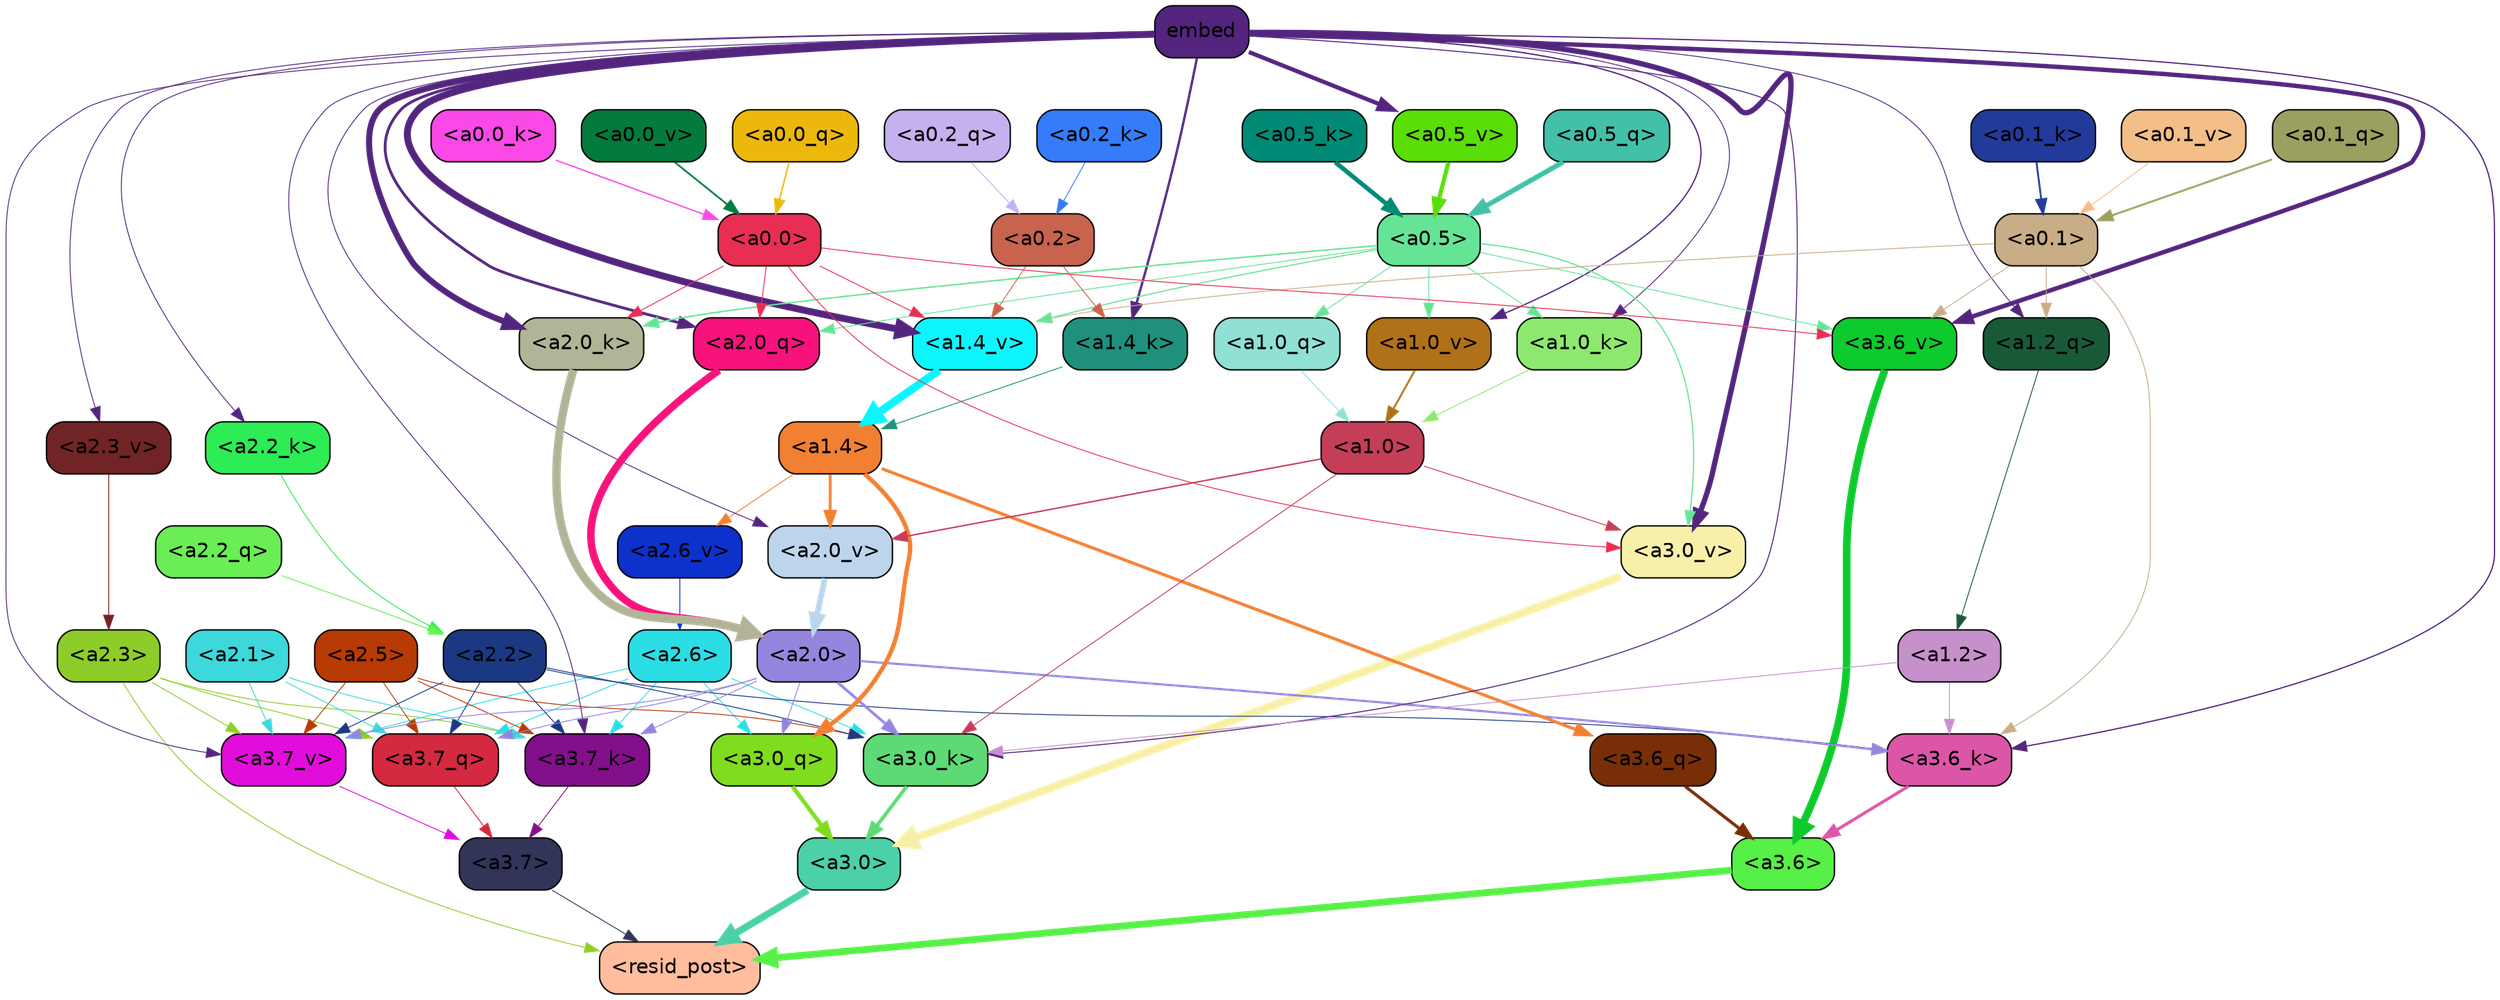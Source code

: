 strict digraph "" {
	graph [bgcolor=transparent,
		layout=dot,
		overlap=false,
		splines=true
	];
	"<a3.7>"	[color=black,
		fillcolor="#323458",
		fontname=Helvetica,
		shape=box,
		style="filled, rounded"];
	"<resid_post>"	[color=black,
		fillcolor="#ffbd9e",
		fontname=Helvetica,
		shape=box,
		style="filled, rounded"];
	"<a3.7>" -> "<resid_post>"	[color="#323458",
		penwidth=0.6];
	"<a3.6>"	[color=black,
		fillcolor="#56f046",
		fontname=Helvetica,
		shape=box,
		style="filled, rounded"];
	"<a3.6>" -> "<resid_post>"	[color="#56f046",
		penwidth=4.7534414529800415];
	"<a3.0>"	[color=black,
		fillcolor="#4bd0a7",
		fontname=Helvetica,
		shape=box,
		style="filled, rounded"];
	"<a3.0>" -> "<resid_post>"	[color="#4bd0a7",
		penwidth=4.898576855659485];
	"<a2.3>"	[color=black,
		fillcolor="#8ecd29",
		fontname=Helvetica,
		shape=box,
		style="filled, rounded"];
	"<a2.3>" -> "<resid_post>"	[color="#8ecd29",
		penwidth=0.6];
	"<a3.7_q>"	[color=black,
		fillcolor="#d42940",
		fontname=Helvetica,
		shape=box,
		style="filled, rounded"];
	"<a2.3>" -> "<a3.7_q>"	[color="#8ecd29",
		penwidth=0.6];
	"<a3.7_k>"	[color=black,
		fillcolor="#830f8b",
		fontname=Helvetica,
		shape=box,
		style="filled, rounded"];
	"<a2.3>" -> "<a3.7_k>"	[color="#8ecd29",
		penwidth=0.6];
	"<a3.7_v>"	[color=black,
		fillcolor="#e20ddb",
		fontname=Helvetica,
		shape=box,
		style="filled, rounded"];
	"<a2.3>" -> "<a3.7_v>"	[color="#8ecd29",
		penwidth=0.6];
	"<a3.7_q>" -> "<a3.7>"	[color="#d42940",
		penwidth=0.6];
	"<a3.6_q>"	[color=black,
		fillcolor="#782f08",
		fontname=Helvetica,
		shape=box,
		style="filled, rounded"];
	"<a3.6_q>" -> "<a3.6>"	[color="#782f08",
		penwidth=2.160832464694977];
	"<a3.0_q>"	[color=black,
		fillcolor="#7fdc1f",
		fontname=Helvetica,
		shape=box,
		style="filled, rounded"];
	"<a3.0_q>" -> "<a3.0>"	[color="#7fdc1f",
		penwidth=2.870753765106201];
	"<a3.7_k>" -> "<a3.7>"	[color="#830f8b",
		penwidth=0.6];
	"<a3.6_k>"	[color=black,
		fillcolor="#dc56a7",
		fontname=Helvetica,
		shape=box,
		style="filled, rounded"];
	"<a3.6_k>" -> "<a3.6>"	[color="#dc56a7",
		penwidth=2.13908451795578];
	"<a3.0_k>"	[color=black,
		fillcolor="#5dda75",
		fontname=Helvetica,
		shape=box,
		style="filled, rounded"];
	"<a3.0_k>" -> "<a3.0>"	[color="#5dda75",
		penwidth=2.520303964614868];
	"<a3.7_v>" -> "<a3.7>"	[color="#e20ddb",
		penwidth=0.6];
	"<a3.6_v>"	[color=black,
		fillcolor="#0dcb2c",
		fontname=Helvetica,
		shape=box,
		style="filled, rounded"];
	"<a3.6_v>" -> "<a3.6>"	[color="#0dcb2c",
		penwidth=5.297133803367615];
	"<a3.0_v>"	[color=black,
		fillcolor="#f8f0a9",
		fontname=Helvetica,
		shape=box,
		style="filled, rounded"];
	"<a3.0_v>" -> "<a3.0>"	[color="#f8f0a9",
		penwidth=5.680712580680847];
	"<a2.6>"	[color=black,
		fillcolor="#2bdee6",
		fontname=Helvetica,
		shape=box,
		style="filled, rounded"];
	"<a2.6>" -> "<a3.7_q>"	[color="#2bdee6",
		penwidth=0.6];
	"<a2.6>" -> "<a3.0_q>"	[color="#2bdee6",
		penwidth=0.6];
	"<a2.6>" -> "<a3.7_k>"	[color="#2bdee6",
		penwidth=0.6];
	"<a2.6>" -> "<a3.0_k>"	[color="#2bdee6",
		penwidth=0.6];
	"<a2.6>" -> "<a3.7_v>"	[color="#2bdee6",
		penwidth=0.6];
	"<a2.5>"	[color=black,
		fillcolor="#b83a04",
		fontname=Helvetica,
		shape=box,
		style="filled, rounded"];
	"<a2.5>" -> "<a3.7_q>"	[color="#b83a04",
		penwidth=0.6];
	"<a2.5>" -> "<a3.7_k>"	[color="#b83a04",
		penwidth=0.6];
	"<a2.5>" -> "<a3.0_k>"	[color="#b83a04",
		penwidth=0.6];
	"<a2.5>" -> "<a3.7_v>"	[color="#b83a04",
		penwidth=0.6];
	"<a2.2>"	[color=black,
		fillcolor="#1b3982",
		fontname=Helvetica,
		shape=box,
		style="filled, rounded"];
	"<a2.2>" -> "<a3.7_q>"	[color="#1b3982",
		penwidth=0.6];
	"<a2.2>" -> "<a3.7_k>"	[color="#1b3982",
		penwidth=0.6];
	"<a2.2>" -> "<a3.6_k>"	[color="#1b3982",
		penwidth=0.6];
	"<a2.2>" -> "<a3.0_k>"	[color="#1b3982",
		penwidth=0.6];
	"<a2.2>" -> "<a3.7_v>"	[color="#1b3982",
		penwidth=0.6];
	"<a2.1>"	[color=black,
		fillcolor="#3dd8db",
		fontname=Helvetica,
		shape=box,
		style="filled, rounded"];
	"<a2.1>" -> "<a3.7_q>"	[color="#3dd8db",
		penwidth=0.6];
	"<a2.1>" -> "<a3.7_k>"	[color="#3dd8db",
		penwidth=0.6];
	"<a2.1>" -> "<a3.7_v>"	[color="#3dd8db",
		penwidth=0.6];
	"<a2.0>"	[color=black,
		fillcolor="#9486de",
		fontname=Helvetica,
		shape=box,
		style="filled, rounded"];
	"<a2.0>" -> "<a3.7_q>"	[color="#9486de",
		penwidth=0.6];
	"<a2.0>" -> "<a3.0_q>"	[color="#9486de",
		penwidth=0.6];
	"<a2.0>" -> "<a3.7_k>"	[color="#9486de",
		penwidth=0.6];
	"<a2.0>" -> "<a3.6_k>"	[color="#9486de",
		penwidth=1.4784413101151586];
	"<a2.0>" -> "<a3.0_k>"	[color="#9486de",
		penwidth=1.8858084231615067];
	"<a2.0>" -> "<a3.7_v>"	[color="#9486de",
		penwidth=0.6];
	"<a1.4>"	[color=black,
		fillcolor="#f18032",
		fontname=Helvetica,
		shape=box,
		style="filled, rounded"];
	"<a1.4>" -> "<a3.6_q>"	[color="#f18032",
		penwidth=2.149975523352623];
	"<a1.4>" -> "<a3.0_q>"	[color="#f18032",
		penwidth=3.0018038749694824];
	"<a2.6_v>"	[color=black,
		fillcolor="#0d31cb",
		fontname=Helvetica,
		shape=box,
		style="filled, rounded"];
	"<a1.4>" -> "<a2.6_v>"	[color="#f18032",
		penwidth=0.6];
	"<a2.0_v>"	[color=black,
		fillcolor="#bcd5ed",
		fontname=Helvetica,
		shape=box,
		style="filled, rounded"];
	"<a1.4>" -> "<a2.0_v>"	[color="#f18032",
		penwidth=1.925402581691742];
	embed	[color=black,
		fillcolor="#53257e",
		fontname=Helvetica,
		shape=box,
		style="filled, rounded"];
	embed -> "<a3.7_k>"	[color="#53257e",
		penwidth=0.6];
	embed -> "<a3.6_k>"	[color="#53257e",
		penwidth=0.8552796393632889];
	embed -> "<a3.0_k>"	[color="#53257e",
		penwidth=0.691851794719696];
	embed -> "<a3.7_v>"	[color="#53257e",
		penwidth=0.6];
	embed -> "<a3.6_v>"	[color="#53257e",
		penwidth=3.067279100418091];
	embed -> "<a3.0_v>"	[color="#53257e",
		penwidth=3.6927278637886047];
	"<a2.0_q>"	[color=black,
		fillcolor="#f7127c",
		fontname=Helvetica,
		shape=box,
		style="filled, rounded"];
	embed -> "<a2.0_q>"	[color="#53257e",
		penwidth=1.944248914718628];
	"<a2.2_k>"	[color=black,
		fillcolor="#2dec55",
		fontname=Helvetica,
		shape=box,
		style="filled, rounded"];
	embed -> "<a2.2_k>"	[color="#53257e",
		penwidth=0.6];
	"<a2.0_k>"	[color=black,
		fillcolor="#b2b497",
		fontname=Helvetica,
		shape=box,
		style="filled, rounded"];
	embed -> "<a2.0_k>"	[color="#53257e",
		penwidth=4.198909968137741];
	"<a2.3_v>"	[color=black,
		fillcolor="#712425",
		fontname=Helvetica,
		shape=box,
		style="filled, rounded"];
	embed -> "<a2.3_v>"	[color="#53257e",
		penwidth=0.6];
	embed -> "<a2.0_v>"	[color="#53257e",
		penwidth=0.6];
	"<a1.2_q>"	[color=black,
		fillcolor="#185a38",
		fontname=Helvetica,
		shape=box,
		style="filled, rounded"];
	embed -> "<a1.2_q>"	[color="#53257e",
		penwidth=0.6];
	"<a1.4_k>"	[color=black,
		fillcolor="#1f907d",
		fontname=Helvetica,
		shape=box,
		style="filled, rounded"];
	embed -> "<a1.4_k>"	[color="#53257e",
		penwidth=1.6299549341201782];
	"<a1.0_k>"	[color=black,
		fillcolor="#8de96e",
		fontname=Helvetica,
		shape=box,
		style="filled, rounded"];
	embed -> "<a1.0_k>"	[color="#53257e",
		penwidth=0.6];
	"<a1.4_v>"	[color=black,
		fillcolor="#0cf5fd",
		fontname=Helvetica,
		shape=box,
		style="filled, rounded"];
	embed -> "<a1.4_v>"	[color="#53257e",
		penwidth=4.780120432376862];
	"<a1.0_v>"	[color=black,
		fillcolor="#b07118",
		fontname=Helvetica,
		shape=box,
		style="filled, rounded"];
	embed -> "<a1.0_v>"	[color="#53257e",
		penwidth=0.8886437299661338];
	"<a0.5_v>"	[color=black,
		fillcolor="#59de08",
		fontname=Helvetica,
		shape=box,
		style="filled, rounded"];
	embed -> "<a0.5_v>"	[color="#53257e",
		penwidth=2.905687689781189];
	"<a1.2>"	[color=black,
		fillcolor="#c690ca",
		fontname=Helvetica,
		shape=box,
		style="filled, rounded"];
	"<a1.2>" -> "<a3.6_k>"	[color="#c690ca",
		penwidth=0.6];
	"<a1.2>" -> "<a3.0_k>"	[color="#c690ca",
		penwidth=0.6];
	"<a0.1>"	[color=black,
		fillcolor="#c8ad87",
		fontname=Helvetica,
		shape=box,
		style="filled, rounded"];
	"<a0.1>" -> "<a3.6_k>"	[color="#c8ad87",
		penwidth=0.6];
	"<a0.1>" -> "<a3.6_v>"	[color="#c8ad87",
		penwidth=0.6];
	"<a0.1>" -> "<a1.2_q>"	[color="#c8ad87",
		penwidth=0.6];
	"<a0.1>" -> "<a1.4_v>"	[color="#c8ad87",
		penwidth=0.6];
	"<a1.0>"	[color=black,
		fillcolor="#c43e58",
		fontname=Helvetica,
		shape=box,
		style="filled, rounded"];
	"<a1.0>" -> "<a3.0_k>"	[color="#c43e58",
		penwidth=0.6];
	"<a1.0>" -> "<a3.0_v>"	[color="#c43e58",
		penwidth=0.6];
	"<a1.0>" -> "<a2.0_v>"	[color="#c43e58",
		penwidth=0.9920598268508911];
	"<a0.5>"	[color=black,
		fillcolor="#66e496",
		fontname=Helvetica,
		shape=box,
		style="filled, rounded"];
	"<a0.5>" -> "<a3.6_v>"	[color="#66e496",
		penwidth=0.6];
	"<a0.5>" -> "<a3.0_v>"	[color="#66e496",
		penwidth=0.8028683364391327];
	"<a0.5>" -> "<a2.0_q>"	[color="#66e496",
		penwidth=0.6];
	"<a0.5>" -> "<a2.0_k>"	[color="#66e496",
		penwidth=0.9883035719394684];
	"<a1.0_q>"	[color=black,
		fillcolor="#91e0d4",
		fontname=Helvetica,
		shape=box,
		style="filled, rounded"];
	"<a0.5>" -> "<a1.0_q>"	[color="#66e496",
		penwidth=0.6];
	"<a0.5>" -> "<a1.0_k>"	[color="#66e496",
		penwidth=0.6];
	"<a0.5>" -> "<a1.4_v>"	[color="#66e496",
		penwidth=0.7686666250228882];
	"<a0.5>" -> "<a1.0_v>"	[color="#66e496",
		penwidth=0.6];
	"<a0.0>"	[color=black,
		fillcolor="#e92e54",
		fontname=Helvetica,
		shape=box,
		style="filled, rounded"];
	"<a0.0>" -> "<a3.6_v>"	[color="#e92e54",
		penwidth=0.6];
	"<a0.0>" -> "<a3.0_v>"	[color="#e92e54",
		penwidth=0.6];
	"<a0.0>" -> "<a2.0_q>"	[color="#e92e54",
		penwidth=0.6];
	"<a0.0>" -> "<a2.0_k>"	[color="#e92e54",
		penwidth=0.6];
	"<a0.0>" -> "<a1.4_v>"	[color="#e92e54",
		penwidth=0.6];
	"<a2.2_q>"	[color=black,
		fillcolor="#6bed56",
		fontname=Helvetica,
		shape=box,
		style="filled, rounded"];
	"<a2.2_q>" -> "<a2.2>"	[color="#6bed56",
		penwidth=0.6];
	"<a2.0_q>" -> "<a2.0>"	[color="#f7127c",
		penwidth=5.1847569942474365];
	"<a2.2_k>" -> "<a2.2>"	[color="#2dec55",
		penwidth=0.6149471998214722];
	"<a2.0_k>" -> "<a2.0>"	[color="#b2b497",
		penwidth=5.773491740226746];
	"<a2.6_v>" -> "<a2.6>"	[color="#0d31cb",
		penwidth=0.6];
	"<a2.3_v>" -> "<a2.3>"	[color="#712425",
		penwidth=0.6];
	"<a2.0_v>" -> "<a2.0>"	[color="#bcd5ed",
		penwidth=3.9731863737106323];
	"<a1.2_q>" -> "<a1.2>"	[color="#185a38",
		penwidth=0.6];
	"<a1.0_q>" -> "<a1.0>"	[color="#91e0d4",
		penwidth=0.6];
	"<a1.4_k>" -> "<a1.4>"	[color="#1f907d",
		penwidth=0.6];
	"<a1.0_k>" -> "<a1.0>"	[color="#8de96e",
		penwidth=0.6];
	"<a1.4_v>" -> "<a1.4>"	[color="#0cf5fd",
		penwidth=5.565408229827881];
	"<a1.0_v>" -> "<a1.0>"	[color="#b07118",
		penwidth=1.3358666002750397];
	"<a0.2>"	[color=black,
		fillcolor="#c8644e",
		fontname=Helvetica,
		shape=box,
		style="filled, rounded"];
	"<a0.2>" -> "<a1.4_k>"	[color="#c8644e",
		penwidth=0.6];
	"<a0.2>" -> "<a1.4_v>"	[color="#c8644e",
		penwidth=0.6];
	"<a0.5_q>"	[color=black,
		fillcolor="#42c1a8",
		fontname=Helvetica,
		shape=box,
		style="filled, rounded"];
	"<a0.5_q>" -> "<a0.5>"	[color="#42c1a8",
		penwidth=3.473052144050598];
	"<a0.2_q>"	[color=black,
		fillcolor="#c5b1ed",
		fontname=Helvetica,
		shape=box,
		style="filled, rounded"];
	"<a0.2_q>" -> "<a0.2>"	[color="#c5b1ed",
		penwidth=0.615731954574585];
	"<a0.1_q>"	[color=black,
		fillcolor="#9b9f60",
		fontname=Helvetica,
		shape=box,
		style="filled, rounded"];
	"<a0.1_q>" -> "<a0.1>"	[color="#9b9f60",
		penwidth=1.372210443019867];
	"<a0.0_q>"	[color=black,
		fillcolor="#edb80c",
		fontname=Helvetica,
		shape=box,
		style="filled, rounded"];
	"<a0.0_q>" -> "<a0.0>"	[color="#edb80c",
		penwidth=0.9833199977874756];
	"<a0.5_k>"	[color=black,
		fillcolor="#018a75",
		fontname=Helvetica,
		shape=box,
		style="filled, rounded"];
	"<a0.5_k>" -> "<a0.5>"	[color="#018a75",
		penwidth=3.105746805667877];
	"<a0.2_k>"	[color=black,
		fillcolor="#347cfa",
		fontname=Helvetica,
		shape=box,
		style="filled, rounded"];
	"<a0.2_k>" -> "<a0.2>"	[color="#347cfa",
		penwidth=0.6];
	"<a0.1_k>"	[color=black,
		fillcolor="#223a9a",
		fontname=Helvetica,
		shape=box,
		style="filled, rounded"];
	"<a0.1_k>" -> "<a0.1>"	[color="#223a9a",
		penwidth=1.2916463017463684];
	"<a0.0_k>"	[color=black,
		fillcolor="#fa49e6",
		fontname=Helvetica,
		shape=box,
		style="filled, rounded"];
	"<a0.0_k>" -> "<a0.0>"	[color="#fa49e6",
		penwidth=0.9117016792297363];
	"<a0.5_v>" -> "<a0.5>"	[color="#59de08",
		penwidth=2.9294926524162292];
	"<a0.1_v>"	[color=black,
		fillcolor="#f3be88",
		fontname=Helvetica,
		shape=box,
		style="filled, rounded"];
	"<a0.1_v>" -> "<a0.1>"	[color="#f3be88",
		penwidth=0.6];
	"<a0.0_v>"	[color=black,
		fillcolor="#037b3d",
		fontname=Helvetica,
		shape=box,
		style="filled, rounded"];
	"<a0.0_v>" -> "<a0.0>"	[color="#037b3d",
		penwidth=1.2382320165634155];
}
